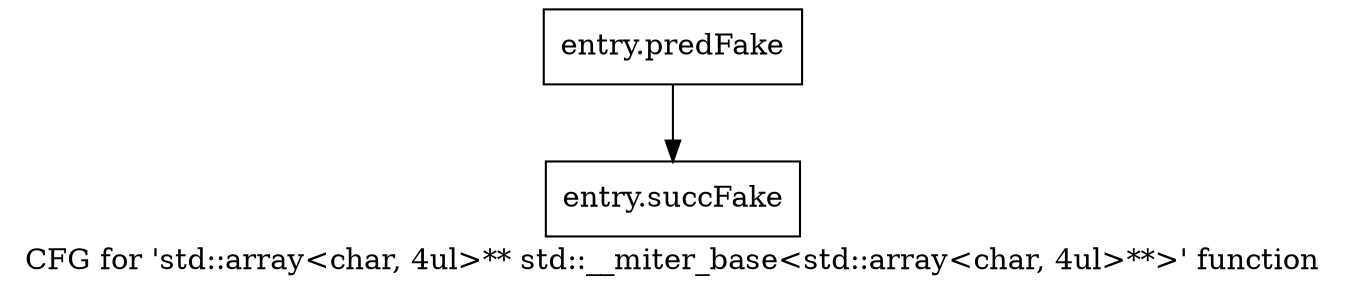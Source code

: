 digraph "CFG for 'std::array\<char, 4ul\>** std::__miter_base\<std::array\<char, 4ul\>**\>' function" {
	label="CFG for 'std::array\<char, 4ul\>** std::__miter_base\<std::array\<char, 4ul\>**\>' function";

	Node0x4342f50 [shape=record,filename="",linenumber="",label="{entry.predFake}"];
	Node0x4342f50 -> Node0x4413120[ callList="" memoryops="" filename="/tools/Xilinx/Vitis_HLS/2022.1/tps/lnx64/gcc-8.3.0/lib/gcc/x86_64-pc-linux-gnu/8.3.0/../../../../include/c++/8.3.0/bits/cpp_type_traits.h" execusionnum="0"];
	Node0x4413120 [shape=record,filename="/tools/Xilinx/Vitis_HLS/2022.1/tps/lnx64/gcc-8.3.0/lib/gcc/x86_64-pc-linux-gnu/8.3.0/../../../../include/c++/8.3.0/bits/cpp_type_traits.h",linenumber="420",label="{entry.succFake}"];
}
